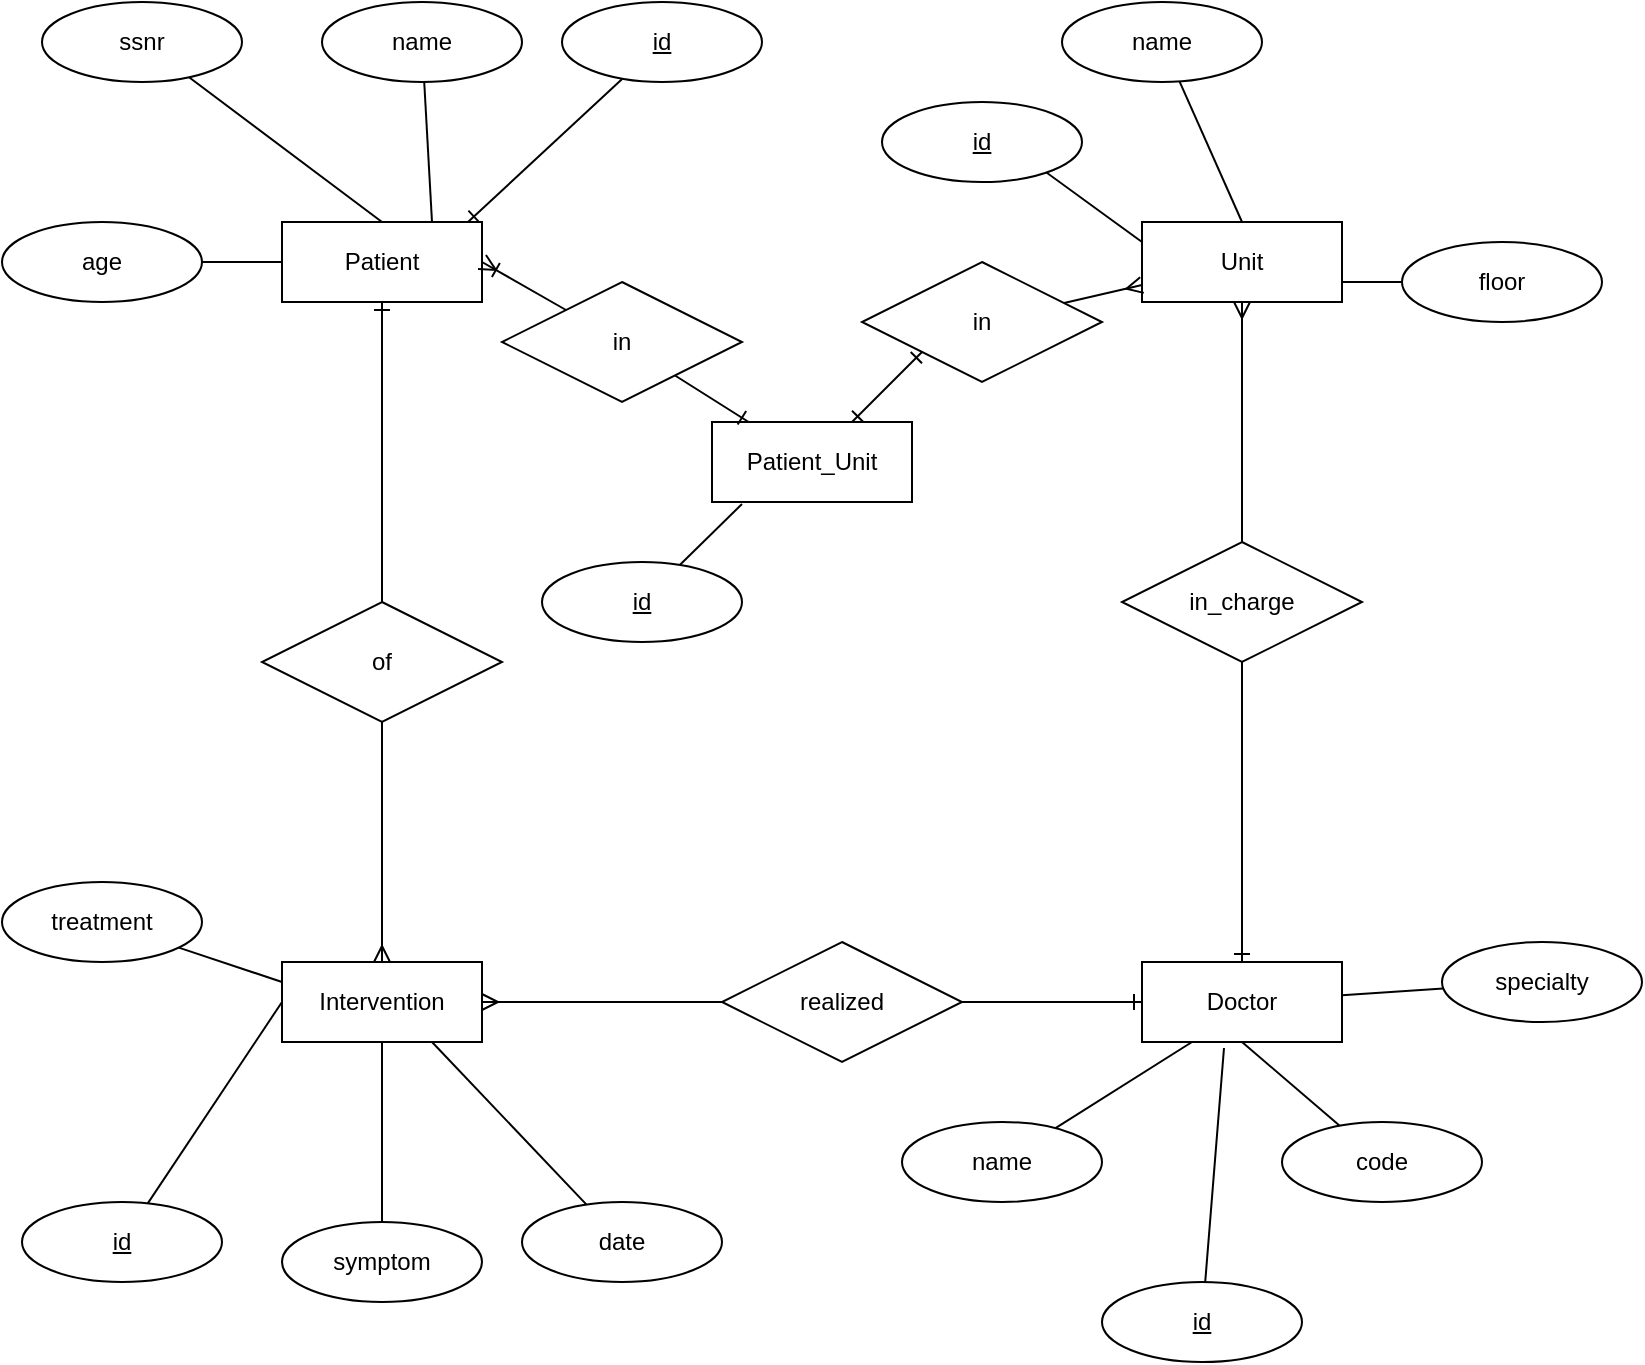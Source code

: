 <mxfile>
    <diagram id="Tjxckmd4SjwZZlgAJCB3" name="Page-1">
        <mxGraphModel dx="1118" dy="782" grid="1" gridSize="10" guides="1" tooltips="1" connect="1" arrows="1" fold="1" page="1" pageScale="1" pageWidth="850" pageHeight="1100" math="0" shadow="0">
            <root>
                <mxCell id="0"/>
                <mxCell id="1" parent="0"/>
                <mxCell id="2" value="Patient" style="whiteSpace=wrap;html=1;align=center;" vertex="1" parent="1">
                    <mxGeometry x="160" y="190" width="100" height="40" as="geometry"/>
                </mxCell>
                <mxCell id="4" value="Unit" style="whiteSpace=wrap;html=1;align=center;" vertex="1" parent="1">
                    <mxGeometry x="590" y="190" width="100" height="40" as="geometry"/>
                </mxCell>
                <mxCell id="5" value="Doctor" style="whiteSpace=wrap;html=1;align=center;" vertex="1" parent="1">
                    <mxGeometry x="590" y="560" width="100" height="40" as="geometry"/>
                </mxCell>
                <mxCell id="38" style="edgeStyle=none;html=1;startArrow=ERmany;startFill=0;endArrow=none;endFill=0;" edge="1" parent="1" source="6" target="37">
                    <mxGeometry relative="1" as="geometry"/>
                </mxCell>
                <mxCell id="6" value="Intervention" style="whiteSpace=wrap;html=1;align=center;" vertex="1" parent="1">
                    <mxGeometry x="160" y="560" width="100" height="40" as="geometry"/>
                </mxCell>
                <mxCell id="12" style="edgeStyle=none;html=1;entryX=0.5;entryY=0;entryDx=0;entryDy=0;endArrow=none;endFill=0;" edge="1" parent="1" source="7" target="4">
                    <mxGeometry relative="1" as="geometry"/>
                </mxCell>
                <mxCell id="7" value="name" style="ellipse;whiteSpace=wrap;html=1;align=center;" vertex="1" parent="1">
                    <mxGeometry x="550" y="80" width="100" height="40" as="geometry"/>
                </mxCell>
                <mxCell id="11" style="edgeStyle=none;html=1;entryX=0;entryY=0.25;entryDx=0;entryDy=0;endArrow=none;endFill=0;" edge="1" parent="1" target="4">
                    <mxGeometry relative="1" as="geometry">
                        <mxPoint x="504.096" y="137.524" as="sourcePoint"/>
                    </mxGeometry>
                </mxCell>
                <mxCell id="13" style="edgeStyle=none;html=1;entryX=1;entryY=0.75;entryDx=0;entryDy=0;endArrow=none;endFill=0;" edge="1" parent="1" source="10" target="4">
                    <mxGeometry relative="1" as="geometry"/>
                </mxCell>
                <mxCell id="10" value="floor" style="ellipse;whiteSpace=wrap;html=1;align=center;" vertex="1" parent="1">
                    <mxGeometry x="720" y="200" width="100" height="40" as="geometry"/>
                </mxCell>
                <mxCell id="18" style="edgeStyle=none;html=1;entryX=0.5;entryY=0;entryDx=0;entryDy=0;startArrow=none;startFill=0;endArrow=none;endFill=0;" edge="1" parent="1" source="17" target="2">
                    <mxGeometry relative="1" as="geometry"/>
                </mxCell>
                <mxCell id="17" value="ssnr" style="ellipse;whiteSpace=wrap;html=1;align=center;" vertex="1" parent="1">
                    <mxGeometry x="40" y="80" width="100" height="40" as="geometry"/>
                </mxCell>
                <mxCell id="20" style="edgeStyle=none;html=1;entryX=0.75;entryY=0;entryDx=0;entryDy=0;startArrow=none;startFill=0;endArrow=none;endFill=0;" edge="1" parent="1" source="19" target="2">
                    <mxGeometry relative="1" as="geometry"/>
                </mxCell>
                <mxCell id="19" value="name" style="ellipse;whiteSpace=wrap;html=1;align=center;" vertex="1" parent="1">
                    <mxGeometry x="180" y="80" width="100" height="40" as="geometry"/>
                </mxCell>
                <mxCell id="22" value="" style="edgeStyle=none;html=1;startArrow=none;startFill=0;endArrow=none;endFill=0;entryX=0;entryY=0.5;entryDx=0;entryDy=0;" edge="1" parent="1" source="21" target="2">
                    <mxGeometry relative="1" as="geometry"/>
                </mxCell>
                <mxCell id="21" value="age" style="ellipse;whiteSpace=wrap;html=1;align=center;" vertex="1" parent="1">
                    <mxGeometry x="20" y="190" width="100" height="40" as="geometry"/>
                </mxCell>
                <mxCell id="24" style="edgeStyle=none;html=1;entryX=0.25;entryY=1;entryDx=0;entryDy=0;startArrow=none;startFill=0;endArrow=none;endFill=0;" edge="1" parent="1" source="23" target="5">
                    <mxGeometry relative="1" as="geometry"/>
                </mxCell>
                <mxCell id="23" value="name" style="ellipse;whiteSpace=wrap;html=1;align=center;" vertex="1" parent="1">
                    <mxGeometry x="470" y="640" width="100" height="40" as="geometry"/>
                </mxCell>
                <mxCell id="26" style="edgeStyle=none;html=1;entryX=0.5;entryY=1;entryDx=0;entryDy=0;startArrow=none;startFill=0;endArrow=none;endFill=0;" edge="1" parent="1" source="25" target="5">
                    <mxGeometry relative="1" as="geometry"/>
                </mxCell>
                <mxCell id="25" value="code" style="ellipse;whiteSpace=wrap;html=1;align=center;" vertex="1" parent="1">
                    <mxGeometry x="660" y="640" width="100" height="40" as="geometry"/>
                </mxCell>
                <mxCell id="34" value="" style="edgeStyle=none;html=1;startArrow=ERmany;startFill=0;endArrow=none;endFill=0;exitX=0.5;exitY=1;exitDx=0;exitDy=0;" edge="1" parent="1" source="4" target="32">
                    <mxGeometry relative="1" as="geometry">
                        <mxPoint x="640" y="420" as="sourcePoint"/>
                    </mxGeometry>
                </mxCell>
                <mxCell id="33" value="" style="edgeStyle=none;html=1;startArrow=none;startFill=0;endArrow=ERone;endFill=0;entryX=0.5;entryY=0;entryDx=0;entryDy=0;" edge="1" parent="1" source="32" target="5">
                    <mxGeometry relative="1" as="geometry">
                        <mxPoint x="640" y="550" as="targetPoint"/>
                    </mxGeometry>
                </mxCell>
                <mxCell id="32" value="in_charge" style="shape=rhombus;perimeter=rhombusPerimeter;whiteSpace=wrap;html=1;align=center;" vertex="1" parent="1">
                    <mxGeometry x="580" y="350" width="120" height="60" as="geometry"/>
                </mxCell>
                <mxCell id="36" value="" style="edgeStyle=none;html=1;startArrow=none;startFill=0;endArrow=none;endFill=0;" edge="1" parent="1" source="35" target="5">
                    <mxGeometry relative="1" as="geometry"/>
                </mxCell>
                <mxCell id="35" value="specialty" style="ellipse;whiteSpace=wrap;html=1;align=center;" vertex="1" parent="1">
                    <mxGeometry x="740" y="550" width="100" height="40" as="geometry"/>
                </mxCell>
                <mxCell id="39" style="edgeStyle=none;html=1;entryX=0;entryY=0.5;entryDx=0;entryDy=0;startArrow=none;startFill=0;endArrow=ERone;endFill=0;" edge="1" parent="1" source="37" target="5">
                    <mxGeometry relative="1" as="geometry"/>
                </mxCell>
                <mxCell id="37" value="realized" style="shape=rhombus;perimeter=rhombusPerimeter;whiteSpace=wrap;html=1;align=center;" vertex="1" parent="1">
                    <mxGeometry x="380" y="550" width="120" height="60" as="geometry"/>
                </mxCell>
                <mxCell id="41" style="edgeStyle=none;html=1;startArrow=none;startFill=0;endArrow=ERmany;endFill=0;" edge="1" parent="1" source="40" target="6">
                    <mxGeometry relative="1" as="geometry"/>
                </mxCell>
                <mxCell id="42" style="edgeStyle=none;html=1;entryX=0.5;entryY=1;entryDx=0;entryDy=0;startArrow=none;startFill=0;endArrow=ERone;endFill=0;" edge="1" parent="1" source="40" target="2">
                    <mxGeometry relative="1" as="geometry"/>
                </mxCell>
                <mxCell id="40" value="of" style="shape=rhombus;perimeter=rhombusPerimeter;whiteSpace=wrap;html=1;align=center;" vertex="1" parent="1">
                    <mxGeometry x="150" y="380" width="120" height="60" as="geometry"/>
                </mxCell>
                <mxCell id="44" style="edgeStyle=none;html=1;entryX=0.93;entryY=0;entryDx=0;entryDy=0;entryPerimeter=0;startArrow=none;startFill=0;endArrow=ERone;endFill=0;" edge="1" parent="1" source="43" target="2">
                    <mxGeometry relative="1" as="geometry"/>
                </mxCell>
                <mxCell id="43" value="&lt;u&gt;id&lt;/u&gt;" style="ellipse;whiteSpace=wrap;html=1;align=center;" vertex="1" parent="1">
                    <mxGeometry x="300" y="80" width="100" height="40" as="geometry"/>
                </mxCell>
                <mxCell id="47" value="&lt;u&gt;id&lt;/u&gt;" style="ellipse;whiteSpace=wrap;html=1;align=center;" vertex="1" parent="1">
                    <mxGeometry x="460" y="130" width="100" height="40" as="geometry"/>
                </mxCell>
                <mxCell id="49" style="edgeStyle=none;html=1;entryX=0.41;entryY=1.075;entryDx=0;entryDy=0;entryPerimeter=0;startArrow=none;startFill=0;endArrow=none;endFill=0;" edge="1" parent="1" source="48" target="5">
                    <mxGeometry relative="1" as="geometry"/>
                </mxCell>
                <mxCell id="48" value="&lt;u&gt;id&lt;/u&gt;" style="ellipse;whiteSpace=wrap;html=1;align=center;" vertex="1" parent="1">
                    <mxGeometry x="570" y="720" width="100" height="40" as="geometry"/>
                </mxCell>
                <mxCell id="51" style="edgeStyle=none;html=1;entryX=0;entryY=0.5;entryDx=0;entryDy=0;startArrow=none;startFill=0;endArrow=none;endFill=0;" edge="1" parent="1" source="50" target="6">
                    <mxGeometry relative="1" as="geometry"/>
                </mxCell>
                <mxCell id="50" value="&lt;u&gt;id&lt;/u&gt;" style="ellipse;whiteSpace=wrap;html=1;align=center;" vertex="1" parent="1">
                    <mxGeometry x="30" y="680" width="100" height="40" as="geometry"/>
                </mxCell>
                <mxCell id="53" style="edgeStyle=none;html=1;entryX=0.5;entryY=1;entryDx=0;entryDy=0;startArrow=none;startFill=0;endArrow=none;endFill=0;" edge="1" parent="1" target="6">
                    <mxGeometry relative="1" as="geometry">
                        <mxPoint x="210" y="690" as="sourcePoint"/>
                    </mxGeometry>
                </mxCell>
                <mxCell id="55" value="symptom" style="ellipse;whiteSpace=wrap;html=1;align=center;" vertex="1" parent="1">
                    <mxGeometry x="160" y="690" width="100" height="40" as="geometry"/>
                </mxCell>
                <mxCell id="57" style="edgeStyle=none;html=1;entryX=0.75;entryY=1;entryDx=0;entryDy=0;startArrow=none;startFill=0;endArrow=none;endFill=0;" edge="1" parent="1" source="56" target="6">
                    <mxGeometry relative="1" as="geometry"/>
                </mxCell>
                <mxCell id="56" value="date" style="ellipse;whiteSpace=wrap;html=1;align=center;" vertex="1" parent="1">
                    <mxGeometry x="280" y="680" width="100" height="40" as="geometry"/>
                </mxCell>
                <mxCell id="59" style="edgeStyle=none;html=1;entryX=0;entryY=0.25;entryDx=0;entryDy=0;startArrow=none;startFill=0;endArrow=none;endFill=0;" edge="1" parent="1" source="58" target="6">
                    <mxGeometry relative="1" as="geometry"/>
                </mxCell>
                <mxCell id="58" value="treatment" style="ellipse;whiteSpace=wrap;html=1;align=center;" vertex="1" parent="1">
                    <mxGeometry x="20" y="520" width="100" height="40" as="geometry"/>
                </mxCell>
                <mxCell id="67" value="" style="edgeStyle=none;html=1;startArrow=ERone;startFill=0;endArrow=ERone;endFill=0;entryX=0;entryY=1;entryDx=0;entryDy=0;" edge="1" parent="1" source="61" target="63">
                    <mxGeometry relative="1" as="geometry"/>
                </mxCell>
                <mxCell id="61" value="Patient_Unit" style="whiteSpace=wrap;html=1;align=center;" vertex="1" parent="1">
                    <mxGeometry x="375" y="290" width="100" height="40" as="geometry"/>
                </mxCell>
                <mxCell id="64" style="edgeStyle=none;html=1;entryX=1;entryY=0.5;entryDx=0;entryDy=0;startArrow=none;startFill=0;endArrow=ERoneToMany;endFill=0;" edge="1" parent="1" source="62" target="2">
                    <mxGeometry relative="1" as="geometry"/>
                </mxCell>
                <mxCell id="65" value="" style="edgeStyle=none;html=1;startArrow=none;startFill=0;endArrow=ERone;endFill=0;" edge="1" parent="1" source="62" target="61">
                    <mxGeometry relative="1" as="geometry">
                        <Array as="points"/>
                    </mxGeometry>
                </mxCell>
                <mxCell id="62" value="in" style="shape=rhombus;perimeter=rhombusPerimeter;whiteSpace=wrap;html=1;align=center;" vertex="1" parent="1">
                    <mxGeometry x="270" y="220" width="120" height="60" as="geometry"/>
                </mxCell>
                <mxCell id="68" value="" style="edgeStyle=none;html=1;startArrow=none;startFill=0;endArrow=ERmany;endFill=0;" edge="1" parent="1" source="63" target="4">
                    <mxGeometry relative="1" as="geometry"/>
                </mxCell>
                <mxCell id="63" value="in" style="shape=rhombus;perimeter=rhombusPerimeter;whiteSpace=wrap;html=1;align=center;" vertex="1" parent="1">
                    <mxGeometry x="450" y="210" width="120" height="60" as="geometry"/>
                </mxCell>
                <mxCell id="70" value="" style="edgeStyle=none;html=1;startArrow=none;startFill=0;endArrow=none;endFill=0;entryX=0.15;entryY=1.025;entryDx=0;entryDy=0;entryPerimeter=0;" edge="1" parent="1" source="69" target="61">
                    <mxGeometry relative="1" as="geometry"/>
                </mxCell>
                <mxCell id="69" value="&lt;u&gt;id&lt;/u&gt;" style="ellipse;whiteSpace=wrap;html=1;align=center;" vertex="1" parent="1">
                    <mxGeometry x="290" y="360" width="100" height="40" as="geometry"/>
                </mxCell>
            </root>
        </mxGraphModel>
    </diagram>
</mxfile>